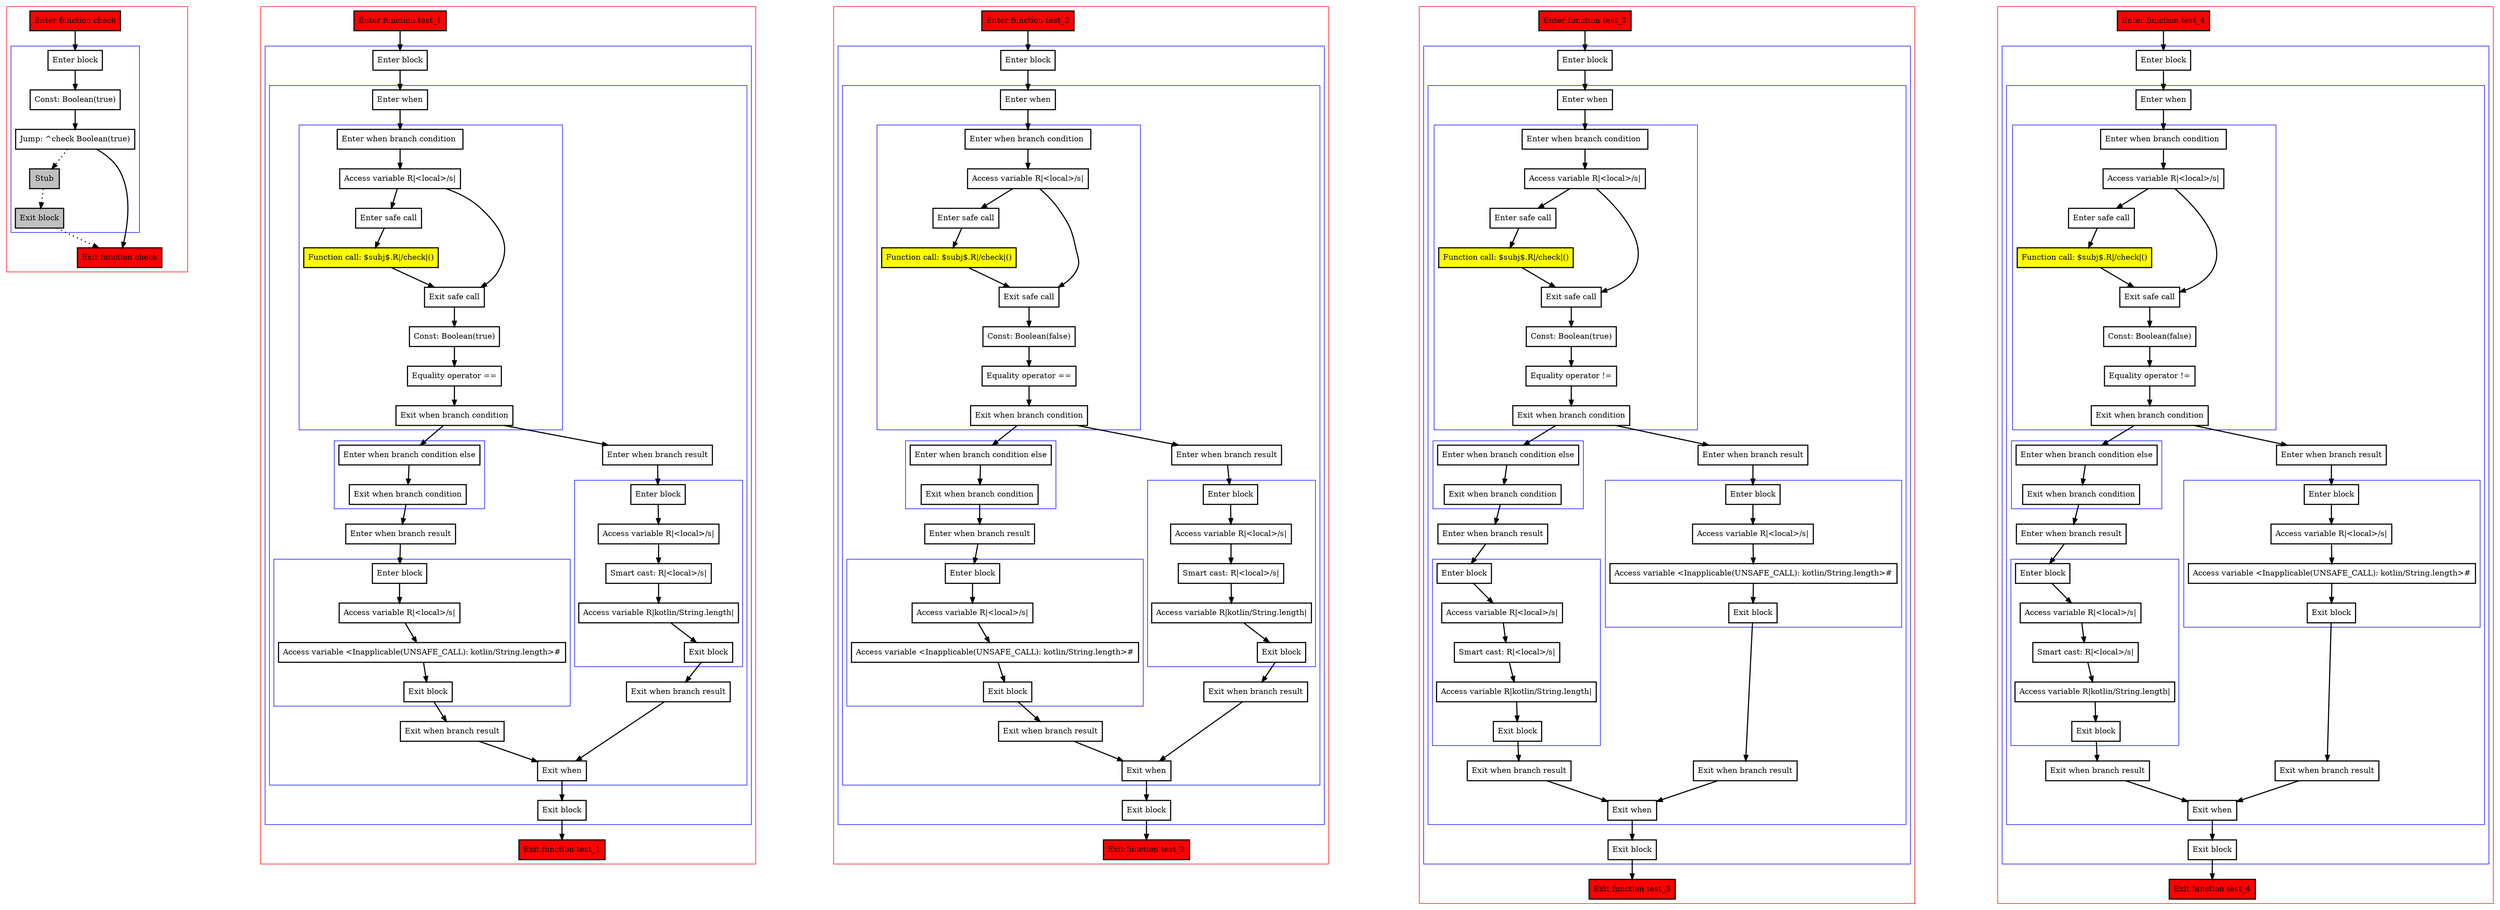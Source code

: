 digraph safeCallAndEqualityToBool_kt {
    graph [nodesep=3]
    node [shape=box penwidth=2]
    edge [penwidth=2]

    subgraph cluster_0 {
        color=red
        0 [label="Enter function check" style="filled" fillcolor=red];
        subgraph cluster_1 {
            color=blue
            1 [label="Enter block"];
            2 [label="Const: Boolean(true)"];
            3 [label="Jump: ^check Boolean(true)"];
            4 [label="Stub" style="filled" fillcolor=gray];
            5 [label="Exit block" style="filled" fillcolor=gray];
        }
        6 [label="Exit function check" style="filled" fillcolor=red];
    }
    0 -> {1};
    1 -> {2};
    2 -> {3};
    3 -> {6};
    3 -> {4} [style=dotted];
    4 -> {5} [style=dotted];
    5 -> {6} [style=dotted];

    subgraph cluster_2 {
        color=red
        7 [label="Enter function test_1" style="filled" fillcolor=red];
        subgraph cluster_3 {
            color=blue
            8 [label="Enter block"];
            subgraph cluster_4 {
                color=blue
                9 [label="Enter when"];
                subgraph cluster_5 {
                    color=blue
                    10 [label="Enter when branch condition "];
                    11 [label="Access variable R|<local>/s|"];
                    12 [label="Enter safe call"];
                    13 [label="Function call: $subj$.R|/check|()" style="filled" fillcolor=yellow];
                    14 [label="Exit safe call"];
                    15 [label="Const: Boolean(true)"];
                    16 [label="Equality operator =="];
                    17 [label="Exit when branch condition"];
                }
                subgraph cluster_6 {
                    color=blue
                    18 [label="Enter when branch condition else"];
                    19 [label="Exit when branch condition"];
                }
                20 [label="Enter when branch result"];
                subgraph cluster_7 {
                    color=blue
                    21 [label="Enter block"];
                    22 [label="Access variable R|<local>/s|"];
                    23 [label="Access variable <Inapplicable(UNSAFE_CALL): kotlin/String.length>#"];
                    24 [label="Exit block"];
                }
                25 [label="Exit when branch result"];
                26 [label="Enter when branch result"];
                subgraph cluster_8 {
                    color=blue
                    27 [label="Enter block"];
                    28 [label="Access variable R|<local>/s|"];
                    29 [label="Smart cast: R|<local>/s|"];
                    30 [label="Access variable R|kotlin/String.length|"];
                    31 [label="Exit block"];
                }
                32 [label="Exit when branch result"];
                33 [label="Exit when"];
            }
            34 [label="Exit block"];
        }
        35 [label="Exit function test_1" style="filled" fillcolor=red];
    }
    7 -> {8};
    8 -> {9};
    9 -> {10};
    10 -> {11};
    11 -> {12 14};
    12 -> {13};
    13 -> {14};
    14 -> {15};
    15 -> {16};
    16 -> {17};
    17 -> {26 18};
    18 -> {19};
    19 -> {20};
    20 -> {21};
    21 -> {22};
    22 -> {23};
    23 -> {24};
    24 -> {25};
    25 -> {33};
    26 -> {27};
    27 -> {28};
    28 -> {29};
    29 -> {30};
    30 -> {31};
    31 -> {32};
    32 -> {33};
    33 -> {34};
    34 -> {35};

    subgraph cluster_9 {
        color=red
        36 [label="Enter function test_2" style="filled" fillcolor=red];
        subgraph cluster_10 {
            color=blue
            37 [label="Enter block"];
            subgraph cluster_11 {
                color=blue
                38 [label="Enter when"];
                subgraph cluster_12 {
                    color=blue
                    39 [label="Enter when branch condition "];
                    40 [label="Access variable R|<local>/s|"];
                    41 [label="Enter safe call"];
                    42 [label="Function call: $subj$.R|/check|()" style="filled" fillcolor=yellow];
                    43 [label="Exit safe call"];
                    44 [label="Const: Boolean(false)"];
                    45 [label="Equality operator =="];
                    46 [label="Exit when branch condition"];
                }
                subgraph cluster_13 {
                    color=blue
                    47 [label="Enter when branch condition else"];
                    48 [label="Exit when branch condition"];
                }
                49 [label="Enter when branch result"];
                subgraph cluster_14 {
                    color=blue
                    50 [label="Enter block"];
                    51 [label="Access variable R|<local>/s|"];
                    52 [label="Access variable <Inapplicable(UNSAFE_CALL): kotlin/String.length>#"];
                    53 [label="Exit block"];
                }
                54 [label="Exit when branch result"];
                55 [label="Enter when branch result"];
                subgraph cluster_15 {
                    color=blue
                    56 [label="Enter block"];
                    57 [label="Access variable R|<local>/s|"];
                    58 [label="Smart cast: R|<local>/s|"];
                    59 [label="Access variable R|kotlin/String.length|"];
                    60 [label="Exit block"];
                }
                61 [label="Exit when branch result"];
                62 [label="Exit when"];
            }
            63 [label="Exit block"];
        }
        64 [label="Exit function test_2" style="filled" fillcolor=red];
    }
    36 -> {37};
    37 -> {38};
    38 -> {39};
    39 -> {40};
    40 -> {41 43};
    41 -> {42};
    42 -> {43};
    43 -> {44};
    44 -> {45};
    45 -> {46};
    46 -> {55 47};
    47 -> {48};
    48 -> {49};
    49 -> {50};
    50 -> {51};
    51 -> {52};
    52 -> {53};
    53 -> {54};
    54 -> {62};
    55 -> {56};
    56 -> {57};
    57 -> {58};
    58 -> {59};
    59 -> {60};
    60 -> {61};
    61 -> {62};
    62 -> {63};
    63 -> {64};

    subgraph cluster_16 {
        color=red
        65 [label="Enter function test_3" style="filled" fillcolor=red];
        subgraph cluster_17 {
            color=blue
            66 [label="Enter block"];
            subgraph cluster_18 {
                color=blue
                67 [label="Enter when"];
                subgraph cluster_19 {
                    color=blue
                    68 [label="Enter when branch condition "];
                    69 [label="Access variable R|<local>/s|"];
                    70 [label="Enter safe call"];
                    71 [label="Function call: $subj$.R|/check|()" style="filled" fillcolor=yellow];
                    72 [label="Exit safe call"];
                    73 [label="Const: Boolean(true)"];
                    74 [label="Equality operator !="];
                    75 [label="Exit when branch condition"];
                }
                subgraph cluster_20 {
                    color=blue
                    76 [label="Enter when branch condition else"];
                    77 [label="Exit when branch condition"];
                }
                78 [label="Enter when branch result"];
                subgraph cluster_21 {
                    color=blue
                    79 [label="Enter block"];
                    80 [label="Access variable R|<local>/s|"];
                    81 [label="Smart cast: R|<local>/s|"];
                    82 [label="Access variable R|kotlin/String.length|"];
                    83 [label="Exit block"];
                }
                84 [label="Exit when branch result"];
                85 [label="Enter when branch result"];
                subgraph cluster_22 {
                    color=blue
                    86 [label="Enter block"];
                    87 [label="Access variable R|<local>/s|"];
                    88 [label="Access variable <Inapplicable(UNSAFE_CALL): kotlin/String.length>#"];
                    89 [label="Exit block"];
                }
                90 [label="Exit when branch result"];
                91 [label="Exit when"];
            }
            92 [label="Exit block"];
        }
        93 [label="Exit function test_3" style="filled" fillcolor=red];
    }
    65 -> {66};
    66 -> {67};
    67 -> {68};
    68 -> {69};
    69 -> {70 72};
    70 -> {71};
    71 -> {72};
    72 -> {73};
    73 -> {74};
    74 -> {75};
    75 -> {85 76};
    76 -> {77};
    77 -> {78};
    78 -> {79};
    79 -> {80};
    80 -> {81};
    81 -> {82};
    82 -> {83};
    83 -> {84};
    84 -> {91};
    85 -> {86};
    86 -> {87};
    87 -> {88};
    88 -> {89};
    89 -> {90};
    90 -> {91};
    91 -> {92};
    92 -> {93};

    subgraph cluster_23 {
        color=red
        94 [label="Enter function test_4" style="filled" fillcolor=red];
        subgraph cluster_24 {
            color=blue
            95 [label="Enter block"];
            subgraph cluster_25 {
                color=blue
                96 [label="Enter when"];
                subgraph cluster_26 {
                    color=blue
                    97 [label="Enter when branch condition "];
                    98 [label="Access variable R|<local>/s|"];
                    99 [label="Enter safe call"];
                    100 [label="Function call: $subj$.R|/check|()" style="filled" fillcolor=yellow];
                    101 [label="Exit safe call"];
                    102 [label="Const: Boolean(false)"];
                    103 [label="Equality operator !="];
                    104 [label="Exit when branch condition"];
                }
                subgraph cluster_27 {
                    color=blue
                    105 [label="Enter when branch condition else"];
                    106 [label="Exit when branch condition"];
                }
                107 [label="Enter when branch result"];
                subgraph cluster_28 {
                    color=blue
                    108 [label="Enter block"];
                    109 [label="Access variable R|<local>/s|"];
                    110 [label="Smart cast: R|<local>/s|"];
                    111 [label="Access variable R|kotlin/String.length|"];
                    112 [label="Exit block"];
                }
                113 [label="Exit when branch result"];
                114 [label="Enter when branch result"];
                subgraph cluster_29 {
                    color=blue
                    115 [label="Enter block"];
                    116 [label="Access variable R|<local>/s|"];
                    117 [label="Access variable <Inapplicable(UNSAFE_CALL): kotlin/String.length>#"];
                    118 [label="Exit block"];
                }
                119 [label="Exit when branch result"];
                120 [label="Exit when"];
            }
            121 [label="Exit block"];
        }
        122 [label="Exit function test_4" style="filled" fillcolor=red];
    }
    94 -> {95};
    95 -> {96};
    96 -> {97};
    97 -> {98};
    98 -> {99 101};
    99 -> {100};
    100 -> {101};
    101 -> {102};
    102 -> {103};
    103 -> {104};
    104 -> {114 105};
    105 -> {106};
    106 -> {107};
    107 -> {108};
    108 -> {109};
    109 -> {110};
    110 -> {111};
    111 -> {112};
    112 -> {113};
    113 -> {120};
    114 -> {115};
    115 -> {116};
    116 -> {117};
    117 -> {118};
    118 -> {119};
    119 -> {120};
    120 -> {121};
    121 -> {122};

}
